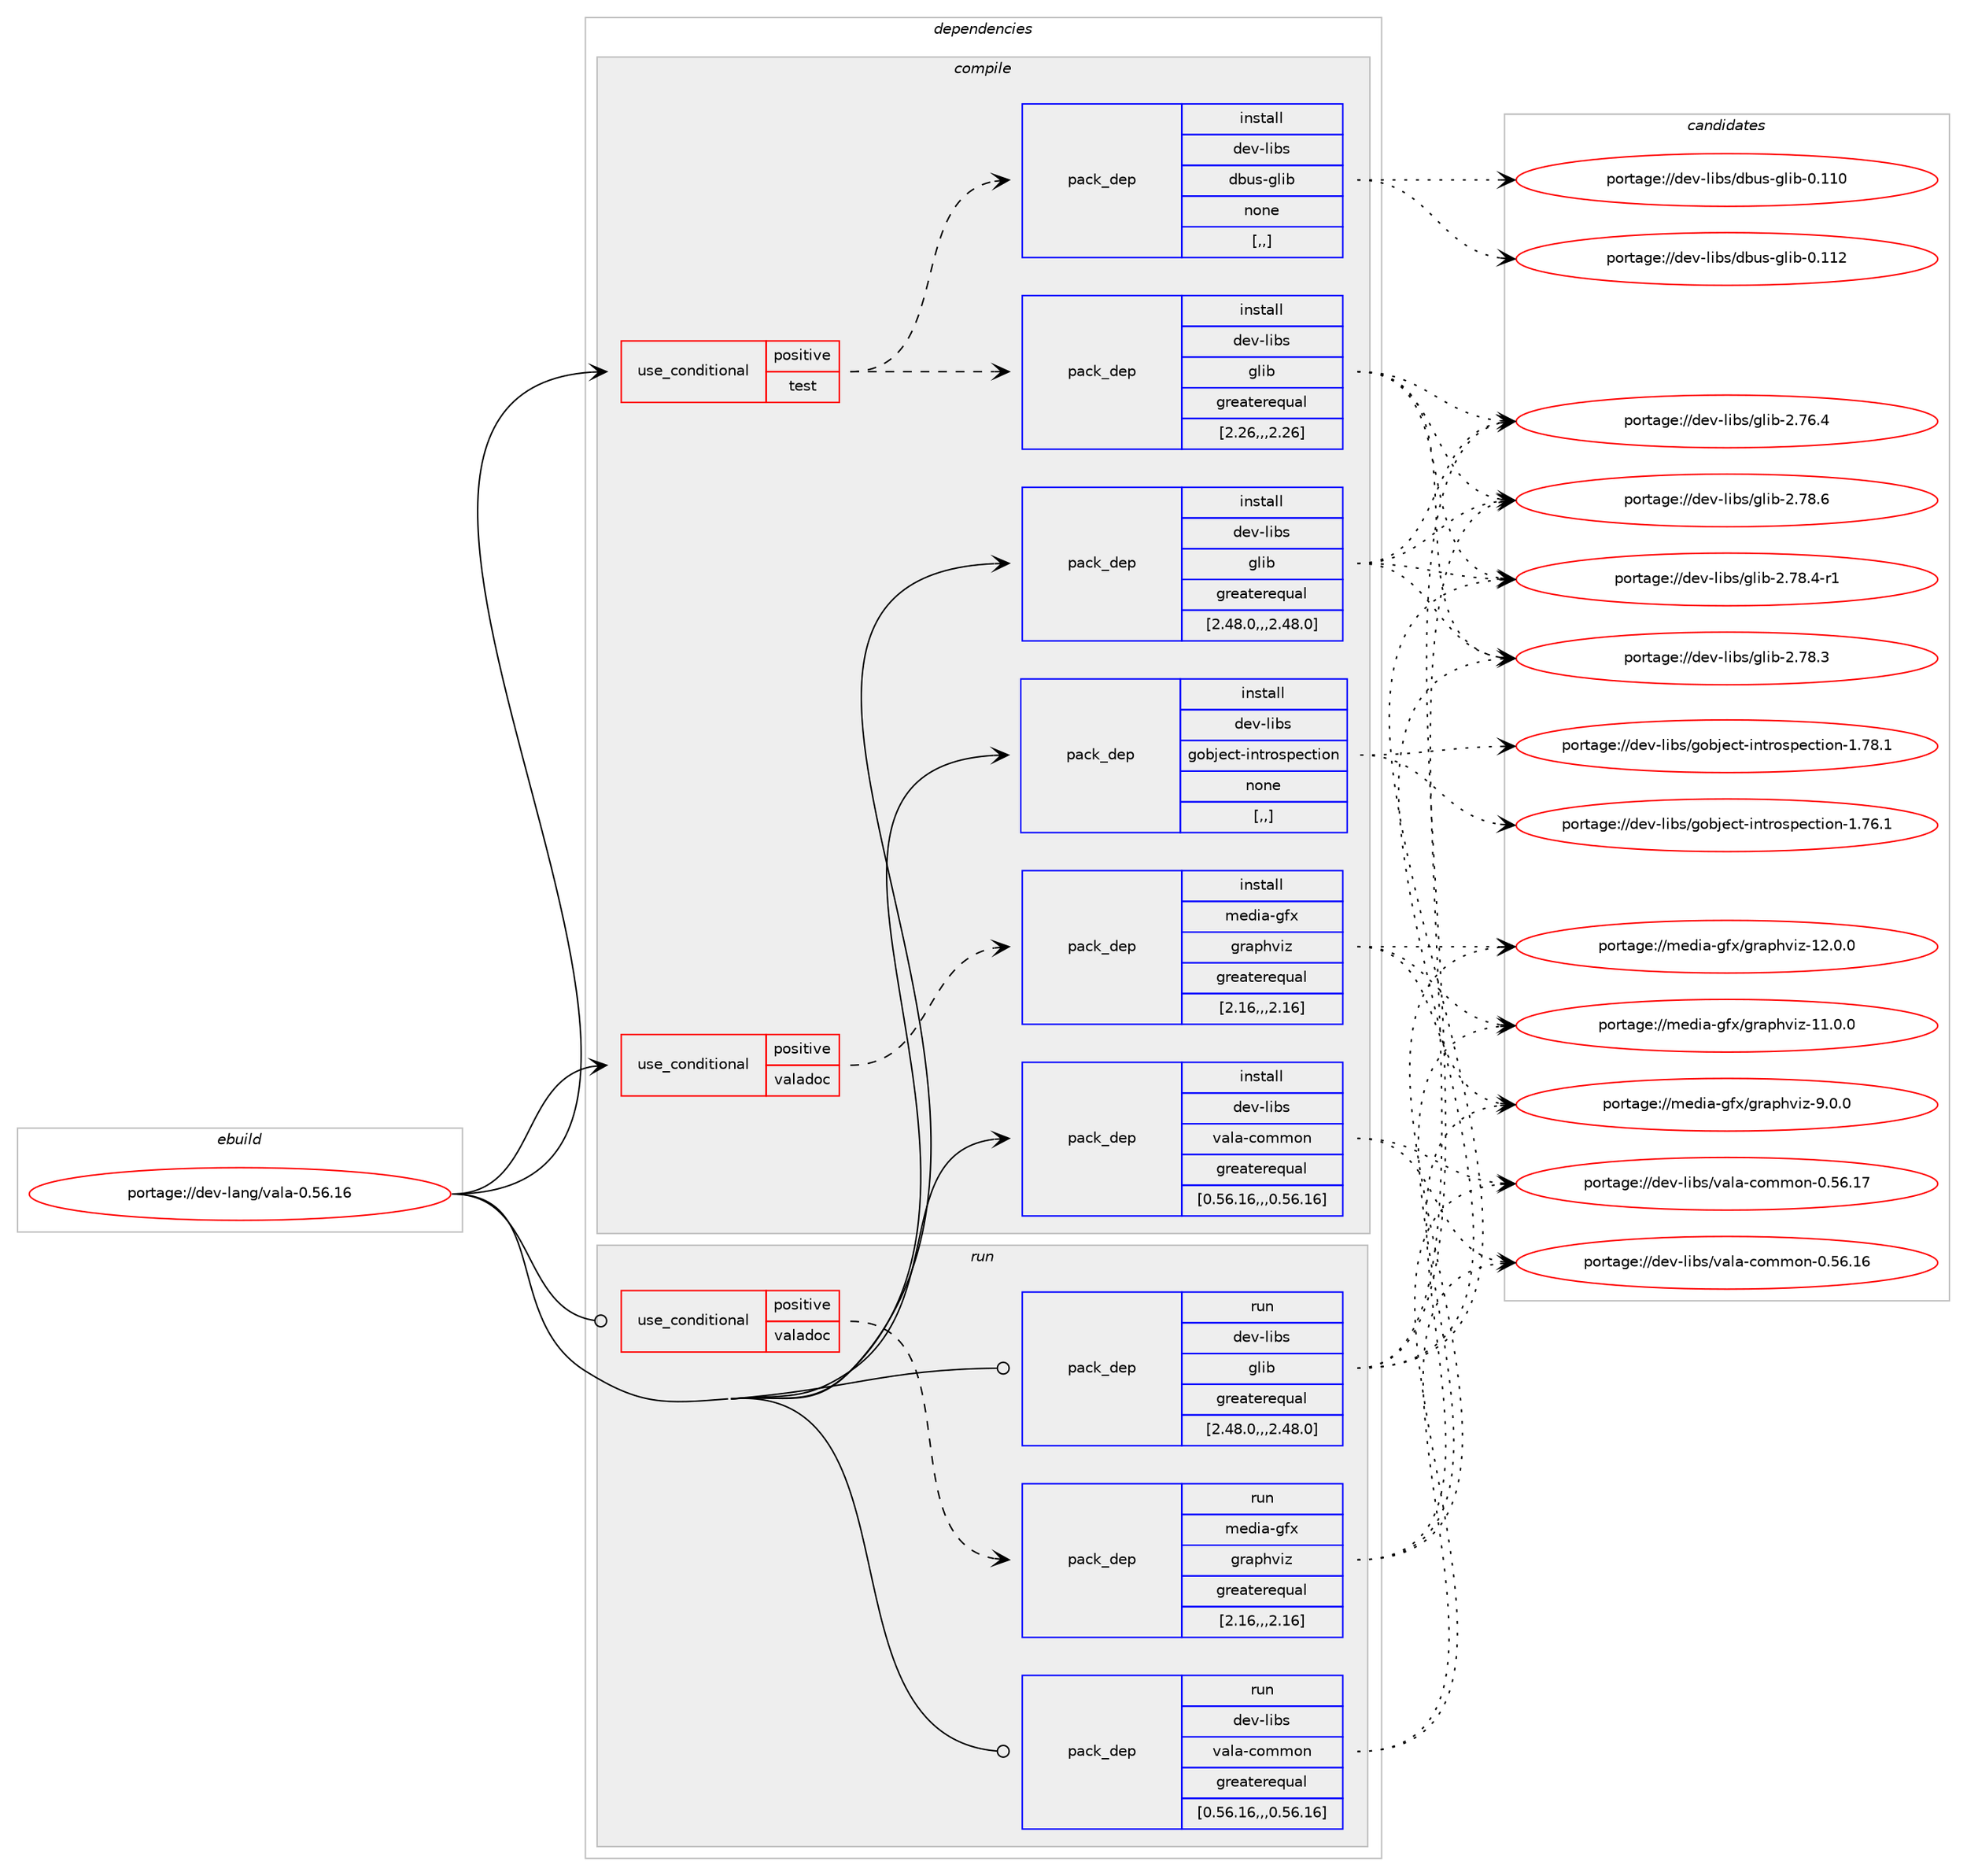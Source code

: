 digraph prolog {

# *************
# Graph options
# *************

newrank=true;
concentrate=true;
compound=true;
graph [rankdir=LR,fontname=Helvetica,fontsize=10,ranksep=1.5];#, ranksep=2.5, nodesep=0.2];
edge  [arrowhead=vee];
node  [fontname=Helvetica,fontsize=10];

# **********
# The ebuild
# **********

subgraph cluster_leftcol {
color=gray;
label=<<i>ebuild</i>>;
id [label="portage://dev-lang/vala-0.56.16", color=red, width=4, href="../dev-lang/vala-0.56.16.svg"];
}

# ****************
# The dependencies
# ****************

subgraph cluster_midcol {
color=gray;
label=<<i>dependencies</i>>;
subgraph cluster_compile {
fillcolor="#eeeeee";
style=filled;
label=<<i>compile</i>>;
subgraph cond25542 {
dependency105941 [label=<<TABLE BORDER="0" CELLBORDER="1" CELLSPACING="0" CELLPADDING="4"><TR><TD ROWSPAN="3" CELLPADDING="10">use_conditional</TD></TR><TR><TD>positive</TD></TR><TR><TD>test</TD></TR></TABLE>>, shape=none, color=red];
subgraph pack79250 {
dependency105942 [label=<<TABLE BORDER="0" CELLBORDER="1" CELLSPACING="0" CELLPADDING="4" WIDTH="220"><TR><TD ROWSPAN="6" CELLPADDING="30">pack_dep</TD></TR><TR><TD WIDTH="110">install</TD></TR><TR><TD>dev-libs</TD></TR><TR><TD>dbus-glib</TD></TR><TR><TD>none</TD></TR><TR><TD>[,,]</TD></TR></TABLE>>, shape=none, color=blue];
}
dependency105941:e -> dependency105942:w [weight=20,style="dashed",arrowhead="vee"];
subgraph pack79251 {
dependency105943 [label=<<TABLE BORDER="0" CELLBORDER="1" CELLSPACING="0" CELLPADDING="4" WIDTH="220"><TR><TD ROWSPAN="6" CELLPADDING="30">pack_dep</TD></TR><TR><TD WIDTH="110">install</TD></TR><TR><TD>dev-libs</TD></TR><TR><TD>glib</TD></TR><TR><TD>greaterequal</TD></TR><TR><TD>[2.26,,,2.26]</TD></TR></TABLE>>, shape=none, color=blue];
}
dependency105941:e -> dependency105943:w [weight=20,style="dashed",arrowhead="vee"];
}
id:e -> dependency105941:w [weight=20,style="solid",arrowhead="vee"];
subgraph cond25543 {
dependency105944 [label=<<TABLE BORDER="0" CELLBORDER="1" CELLSPACING="0" CELLPADDING="4"><TR><TD ROWSPAN="3" CELLPADDING="10">use_conditional</TD></TR><TR><TD>positive</TD></TR><TR><TD>valadoc</TD></TR></TABLE>>, shape=none, color=red];
subgraph pack79252 {
dependency105945 [label=<<TABLE BORDER="0" CELLBORDER="1" CELLSPACING="0" CELLPADDING="4" WIDTH="220"><TR><TD ROWSPAN="6" CELLPADDING="30">pack_dep</TD></TR><TR><TD WIDTH="110">install</TD></TR><TR><TD>media-gfx</TD></TR><TR><TD>graphviz</TD></TR><TR><TD>greaterequal</TD></TR><TR><TD>[2.16,,,2.16]</TD></TR></TABLE>>, shape=none, color=blue];
}
dependency105944:e -> dependency105945:w [weight=20,style="dashed",arrowhead="vee"];
}
id:e -> dependency105944:w [weight=20,style="solid",arrowhead="vee"];
subgraph pack79253 {
dependency105946 [label=<<TABLE BORDER="0" CELLBORDER="1" CELLSPACING="0" CELLPADDING="4" WIDTH="220"><TR><TD ROWSPAN="6" CELLPADDING="30">pack_dep</TD></TR><TR><TD WIDTH="110">install</TD></TR><TR><TD>dev-libs</TD></TR><TR><TD>glib</TD></TR><TR><TD>greaterequal</TD></TR><TR><TD>[2.48.0,,,2.48.0]</TD></TR></TABLE>>, shape=none, color=blue];
}
id:e -> dependency105946:w [weight=20,style="solid",arrowhead="vee"];
subgraph pack79254 {
dependency105947 [label=<<TABLE BORDER="0" CELLBORDER="1" CELLSPACING="0" CELLPADDING="4" WIDTH="220"><TR><TD ROWSPAN="6" CELLPADDING="30">pack_dep</TD></TR><TR><TD WIDTH="110">install</TD></TR><TR><TD>dev-libs</TD></TR><TR><TD>gobject-introspection</TD></TR><TR><TD>none</TD></TR><TR><TD>[,,]</TD></TR></TABLE>>, shape=none, color=blue];
}
id:e -> dependency105947:w [weight=20,style="solid",arrowhead="vee"];
subgraph pack79255 {
dependency105948 [label=<<TABLE BORDER="0" CELLBORDER="1" CELLSPACING="0" CELLPADDING="4" WIDTH="220"><TR><TD ROWSPAN="6" CELLPADDING="30">pack_dep</TD></TR><TR><TD WIDTH="110">install</TD></TR><TR><TD>dev-libs</TD></TR><TR><TD>vala-common</TD></TR><TR><TD>greaterequal</TD></TR><TR><TD>[0.56.16,,,0.56.16]</TD></TR></TABLE>>, shape=none, color=blue];
}
id:e -> dependency105948:w [weight=20,style="solid",arrowhead="vee"];
}
subgraph cluster_compileandrun {
fillcolor="#eeeeee";
style=filled;
label=<<i>compile and run</i>>;
}
subgraph cluster_run {
fillcolor="#eeeeee";
style=filled;
label=<<i>run</i>>;
subgraph cond25544 {
dependency105949 [label=<<TABLE BORDER="0" CELLBORDER="1" CELLSPACING="0" CELLPADDING="4"><TR><TD ROWSPAN="3" CELLPADDING="10">use_conditional</TD></TR><TR><TD>positive</TD></TR><TR><TD>valadoc</TD></TR></TABLE>>, shape=none, color=red];
subgraph pack79256 {
dependency105950 [label=<<TABLE BORDER="0" CELLBORDER="1" CELLSPACING="0" CELLPADDING="4" WIDTH="220"><TR><TD ROWSPAN="6" CELLPADDING="30">pack_dep</TD></TR><TR><TD WIDTH="110">run</TD></TR><TR><TD>media-gfx</TD></TR><TR><TD>graphviz</TD></TR><TR><TD>greaterequal</TD></TR><TR><TD>[2.16,,,2.16]</TD></TR></TABLE>>, shape=none, color=blue];
}
dependency105949:e -> dependency105950:w [weight=20,style="dashed",arrowhead="vee"];
}
id:e -> dependency105949:w [weight=20,style="solid",arrowhead="odot"];
subgraph pack79257 {
dependency105951 [label=<<TABLE BORDER="0" CELLBORDER="1" CELLSPACING="0" CELLPADDING="4" WIDTH="220"><TR><TD ROWSPAN="6" CELLPADDING="30">pack_dep</TD></TR><TR><TD WIDTH="110">run</TD></TR><TR><TD>dev-libs</TD></TR><TR><TD>glib</TD></TR><TR><TD>greaterequal</TD></TR><TR><TD>[2.48.0,,,2.48.0]</TD></TR></TABLE>>, shape=none, color=blue];
}
id:e -> dependency105951:w [weight=20,style="solid",arrowhead="odot"];
subgraph pack79258 {
dependency105952 [label=<<TABLE BORDER="0" CELLBORDER="1" CELLSPACING="0" CELLPADDING="4" WIDTH="220"><TR><TD ROWSPAN="6" CELLPADDING="30">pack_dep</TD></TR><TR><TD WIDTH="110">run</TD></TR><TR><TD>dev-libs</TD></TR><TR><TD>vala-common</TD></TR><TR><TD>greaterequal</TD></TR><TR><TD>[0.56.16,,,0.56.16]</TD></TR></TABLE>>, shape=none, color=blue];
}
id:e -> dependency105952:w [weight=20,style="solid",arrowhead="odot"];
}
}

# **************
# The candidates
# **************

subgraph cluster_choices {
rank=same;
color=gray;
label=<<i>candidates</i>>;

subgraph choice79250 {
color=black;
nodesep=1;
choice100101118451081059811547100981171154510310810598454846494950 [label="portage://dev-libs/dbus-glib-0.112", color=red, width=4,href="../dev-libs/dbus-glib-0.112.svg"];
choice100101118451081059811547100981171154510310810598454846494948 [label="portage://dev-libs/dbus-glib-0.110", color=red, width=4,href="../dev-libs/dbus-glib-0.110.svg"];
dependency105942:e -> choice100101118451081059811547100981171154510310810598454846494950:w [style=dotted,weight="100"];
dependency105942:e -> choice100101118451081059811547100981171154510310810598454846494948:w [style=dotted,weight="100"];
}
subgraph choice79251 {
color=black;
nodesep=1;
choice1001011184510810598115471031081059845504655564654 [label="portage://dev-libs/glib-2.78.6", color=red, width=4,href="../dev-libs/glib-2.78.6.svg"];
choice10010111845108105981154710310810598455046555646524511449 [label="portage://dev-libs/glib-2.78.4-r1", color=red, width=4,href="../dev-libs/glib-2.78.4-r1.svg"];
choice1001011184510810598115471031081059845504655564651 [label="portage://dev-libs/glib-2.78.3", color=red, width=4,href="../dev-libs/glib-2.78.3.svg"];
choice1001011184510810598115471031081059845504655544652 [label="portage://dev-libs/glib-2.76.4", color=red, width=4,href="../dev-libs/glib-2.76.4.svg"];
dependency105943:e -> choice1001011184510810598115471031081059845504655564654:w [style=dotted,weight="100"];
dependency105943:e -> choice10010111845108105981154710310810598455046555646524511449:w [style=dotted,weight="100"];
dependency105943:e -> choice1001011184510810598115471031081059845504655564651:w [style=dotted,weight="100"];
dependency105943:e -> choice1001011184510810598115471031081059845504655544652:w [style=dotted,weight="100"];
}
subgraph choice79252 {
color=black;
nodesep=1;
choice1091011001059745103102120471031149711210411810512245495046484648 [label="portage://media-gfx/graphviz-12.0.0", color=red, width=4,href="../media-gfx/graphviz-12.0.0.svg"];
choice1091011001059745103102120471031149711210411810512245494946484648 [label="portage://media-gfx/graphviz-11.0.0", color=red, width=4,href="../media-gfx/graphviz-11.0.0.svg"];
choice10910110010597451031021204710311497112104118105122455746484648 [label="portage://media-gfx/graphviz-9.0.0", color=red, width=4,href="../media-gfx/graphviz-9.0.0.svg"];
dependency105945:e -> choice1091011001059745103102120471031149711210411810512245495046484648:w [style=dotted,weight="100"];
dependency105945:e -> choice1091011001059745103102120471031149711210411810512245494946484648:w [style=dotted,weight="100"];
dependency105945:e -> choice10910110010597451031021204710311497112104118105122455746484648:w [style=dotted,weight="100"];
}
subgraph choice79253 {
color=black;
nodesep=1;
choice1001011184510810598115471031081059845504655564654 [label="portage://dev-libs/glib-2.78.6", color=red, width=4,href="../dev-libs/glib-2.78.6.svg"];
choice10010111845108105981154710310810598455046555646524511449 [label="portage://dev-libs/glib-2.78.4-r1", color=red, width=4,href="../dev-libs/glib-2.78.4-r1.svg"];
choice1001011184510810598115471031081059845504655564651 [label="portage://dev-libs/glib-2.78.3", color=red, width=4,href="../dev-libs/glib-2.78.3.svg"];
choice1001011184510810598115471031081059845504655544652 [label="portage://dev-libs/glib-2.76.4", color=red, width=4,href="../dev-libs/glib-2.76.4.svg"];
dependency105946:e -> choice1001011184510810598115471031081059845504655564654:w [style=dotted,weight="100"];
dependency105946:e -> choice10010111845108105981154710310810598455046555646524511449:w [style=dotted,weight="100"];
dependency105946:e -> choice1001011184510810598115471031081059845504655564651:w [style=dotted,weight="100"];
dependency105946:e -> choice1001011184510810598115471031081059845504655544652:w [style=dotted,weight="100"];
}
subgraph choice79254 {
color=black;
nodesep=1;
choice1001011184510810598115471031119810610199116451051101161141111151121019911610511111045494655564649 [label="portage://dev-libs/gobject-introspection-1.78.1", color=red, width=4,href="../dev-libs/gobject-introspection-1.78.1.svg"];
choice1001011184510810598115471031119810610199116451051101161141111151121019911610511111045494655544649 [label="portage://dev-libs/gobject-introspection-1.76.1", color=red, width=4,href="../dev-libs/gobject-introspection-1.76.1.svg"];
dependency105947:e -> choice1001011184510810598115471031119810610199116451051101161141111151121019911610511111045494655564649:w [style=dotted,weight="100"];
dependency105947:e -> choice1001011184510810598115471031119810610199116451051101161141111151121019911610511111045494655544649:w [style=dotted,weight="100"];
}
subgraph choice79255 {
color=black;
nodesep=1;
choice100101118451081059811547118971089745991111091091111104548465354464955 [label="portage://dev-libs/vala-common-0.56.17", color=red, width=4,href="../dev-libs/vala-common-0.56.17.svg"];
choice100101118451081059811547118971089745991111091091111104548465354464954 [label="portage://dev-libs/vala-common-0.56.16", color=red, width=4,href="../dev-libs/vala-common-0.56.16.svg"];
dependency105948:e -> choice100101118451081059811547118971089745991111091091111104548465354464955:w [style=dotted,weight="100"];
dependency105948:e -> choice100101118451081059811547118971089745991111091091111104548465354464954:w [style=dotted,weight="100"];
}
subgraph choice79256 {
color=black;
nodesep=1;
choice1091011001059745103102120471031149711210411810512245495046484648 [label="portage://media-gfx/graphviz-12.0.0", color=red, width=4,href="../media-gfx/graphviz-12.0.0.svg"];
choice1091011001059745103102120471031149711210411810512245494946484648 [label="portage://media-gfx/graphviz-11.0.0", color=red, width=4,href="../media-gfx/graphviz-11.0.0.svg"];
choice10910110010597451031021204710311497112104118105122455746484648 [label="portage://media-gfx/graphviz-9.0.0", color=red, width=4,href="../media-gfx/graphviz-9.0.0.svg"];
dependency105950:e -> choice1091011001059745103102120471031149711210411810512245495046484648:w [style=dotted,weight="100"];
dependency105950:e -> choice1091011001059745103102120471031149711210411810512245494946484648:w [style=dotted,weight="100"];
dependency105950:e -> choice10910110010597451031021204710311497112104118105122455746484648:w [style=dotted,weight="100"];
}
subgraph choice79257 {
color=black;
nodesep=1;
choice1001011184510810598115471031081059845504655564654 [label="portage://dev-libs/glib-2.78.6", color=red, width=4,href="../dev-libs/glib-2.78.6.svg"];
choice10010111845108105981154710310810598455046555646524511449 [label="portage://dev-libs/glib-2.78.4-r1", color=red, width=4,href="../dev-libs/glib-2.78.4-r1.svg"];
choice1001011184510810598115471031081059845504655564651 [label="portage://dev-libs/glib-2.78.3", color=red, width=4,href="../dev-libs/glib-2.78.3.svg"];
choice1001011184510810598115471031081059845504655544652 [label="portage://dev-libs/glib-2.76.4", color=red, width=4,href="../dev-libs/glib-2.76.4.svg"];
dependency105951:e -> choice1001011184510810598115471031081059845504655564654:w [style=dotted,weight="100"];
dependency105951:e -> choice10010111845108105981154710310810598455046555646524511449:w [style=dotted,weight="100"];
dependency105951:e -> choice1001011184510810598115471031081059845504655564651:w [style=dotted,weight="100"];
dependency105951:e -> choice1001011184510810598115471031081059845504655544652:w [style=dotted,weight="100"];
}
subgraph choice79258 {
color=black;
nodesep=1;
choice100101118451081059811547118971089745991111091091111104548465354464955 [label="portage://dev-libs/vala-common-0.56.17", color=red, width=4,href="../dev-libs/vala-common-0.56.17.svg"];
choice100101118451081059811547118971089745991111091091111104548465354464954 [label="portage://dev-libs/vala-common-0.56.16", color=red, width=4,href="../dev-libs/vala-common-0.56.16.svg"];
dependency105952:e -> choice100101118451081059811547118971089745991111091091111104548465354464955:w [style=dotted,weight="100"];
dependency105952:e -> choice100101118451081059811547118971089745991111091091111104548465354464954:w [style=dotted,weight="100"];
}
}

}
